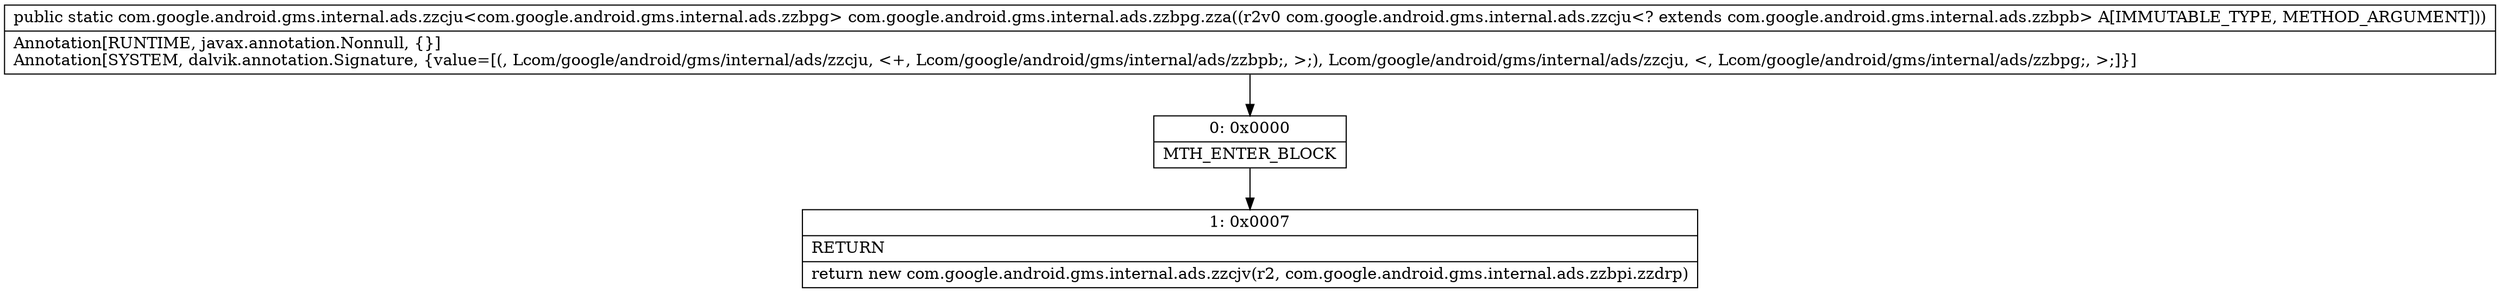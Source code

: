digraph "CFG forcom.google.android.gms.internal.ads.zzbpg.zza(Lcom\/google\/android\/gms\/internal\/ads\/zzcju;)Lcom\/google\/android\/gms\/internal\/ads\/zzcju;" {
Node_0 [shape=record,label="{0\:\ 0x0000|MTH_ENTER_BLOCK\l}"];
Node_1 [shape=record,label="{1\:\ 0x0007|RETURN\l|return new com.google.android.gms.internal.ads.zzcjv(r2, com.google.android.gms.internal.ads.zzbpi.zzdrp)\l}"];
MethodNode[shape=record,label="{public static com.google.android.gms.internal.ads.zzcju\<com.google.android.gms.internal.ads.zzbpg\> com.google.android.gms.internal.ads.zzbpg.zza((r2v0 com.google.android.gms.internal.ads.zzcju\<? extends com.google.android.gms.internal.ads.zzbpb\> A[IMMUTABLE_TYPE, METHOD_ARGUMENT]))  | Annotation[RUNTIME, javax.annotation.Nonnull, \{\}]\lAnnotation[SYSTEM, dalvik.annotation.Signature, \{value=[(, Lcom\/google\/android\/gms\/internal\/ads\/zzcju, \<+, Lcom\/google\/android\/gms\/internal\/ads\/zzbpb;, \>;), Lcom\/google\/android\/gms\/internal\/ads\/zzcju, \<, Lcom\/google\/android\/gms\/internal\/ads\/zzbpg;, \>;]\}]\l}"];
MethodNode -> Node_0;
Node_0 -> Node_1;
}

